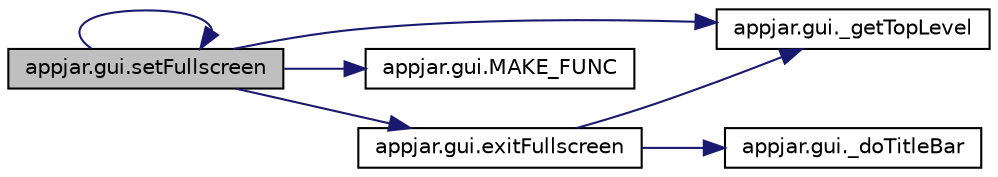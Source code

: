 digraph "appjar.gui.setFullscreen"
{
  edge [fontname="Helvetica",fontsize="10",labelfontname="Helvetica",labelfontsize="10"];
  node [fontname="Helvetica",fontsize="10",shape=record];
  rankdir="LR";
  Node1834 [label="appjar.gui.setFullscreen",height=0.2,width=0.4,color="black", fillcolor="grey75", style="filled", fontcolor="black"];
  Node1834 -> Node1835 [color="midnightblue",fontsize="10",style="solid",fontname="Helvetica"];
  Node1835 [label="appjar.gui._getTopLevel",height=0.2,width=0.4,color="black", fillcolor="white", style="filled",URL="$classappjar_1_1gui.html#a175eb1f92e48591eb8767f244ebcdd20"];
  Node1834 -> Node1836 [color="midnightblue",fontsize="10",style="solid",fontname="Helvetica"];
  Node1836 [label="appjar.gui.MAKE_FUNC",height=0.2,width=0.4,color="black", fillcolor="white", style="filled",URL="$classappjar_1_1gui.html#a42aaf376a6c07c842b1b498948a9691a",tooltip="FUNCTION for managing commands. "];
  Node1834 -> Node1837 [color="midnightblue",fontsize="10",style="solid",fontname="Helvetica"];
  Node1837 [label="appjar.gui.exitFullscreen",height=0.2,width=0.4,color="black", fillcolor="white", style="filled",URL="$classappjar_1_1gui.html#a12568d9c85a65c4e0cf77f1f1f3c6acc"];
  Node1837 -> Node1835 [color="midnightblue",fontsize="10",style="solid",fontname="Helvetica"];
  Node1837 -> Node1838 [color="midnightblue",fontsize="10",style="solid",fontname="Helvetica"];
  Node1838 [label="appjar.gui._doTitleBar",height=0.2,width=0.4,color="black", fillcolor="white", style="filled",URL="$classappjar_1_1gui.html#afe3d7459c66bad98dde751f487e0b2dd"];
  Node1834 -> Node1834 [color="midnightblue",fontsize="10",style="solid",fontname="Helvetica"];
}
